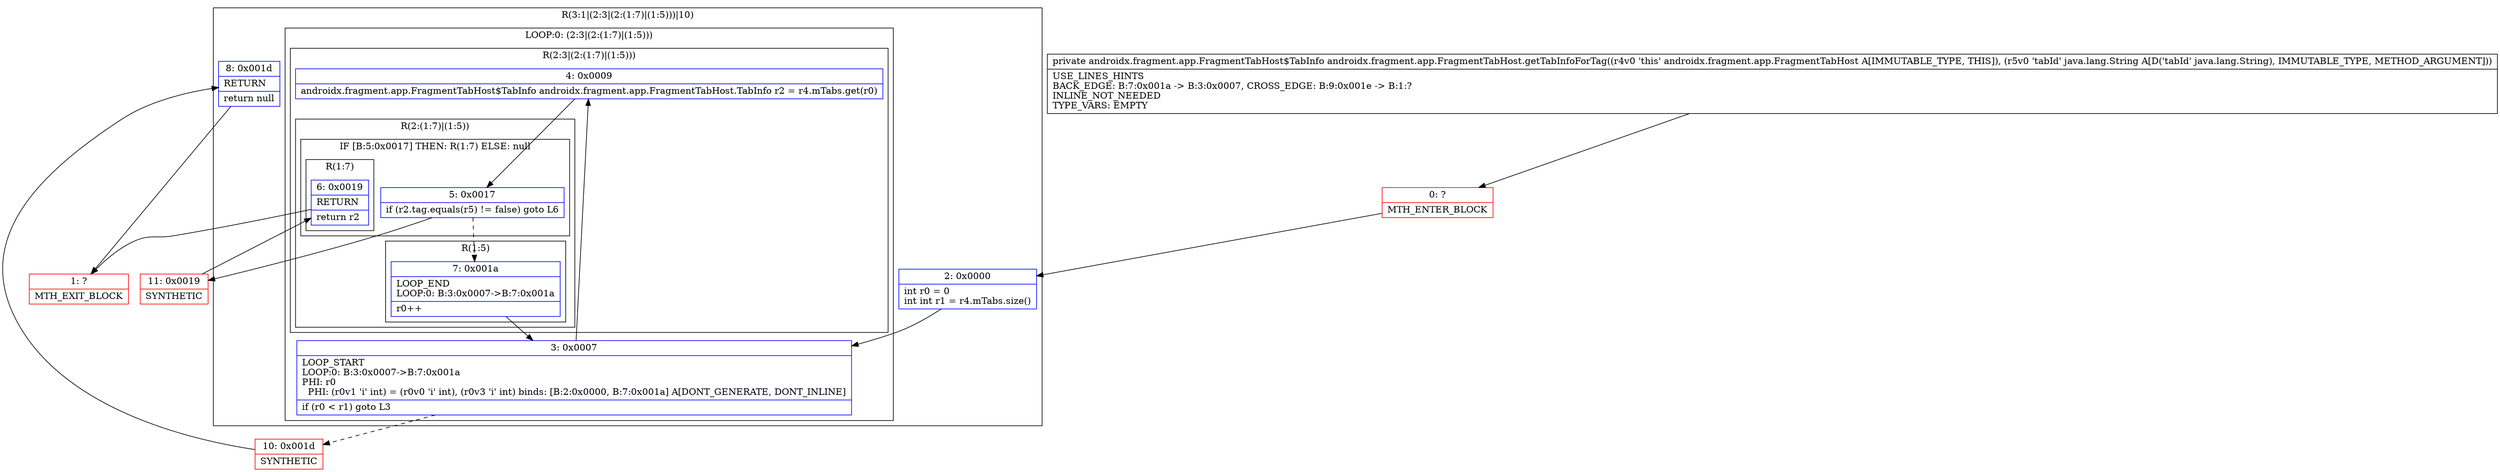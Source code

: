 digraph "CFG forandroidx.fragment.app.FragmentTabHost.getTabInfoForTag(Ljava\/lang\/String;)Landroidx\/fragment\/app\/FragmentTabHost$TabInfo;" {
subgraph cluster_Region_1213224929 {
label = "R(3:1|(2:3|(2:(1:7)|(1:5)))|10)";
node [shape=record,color=blue];
Node_2 [shape=record,label="{2\:\ 0x0000|int r0 = 0\lint int r1 = r4.mTabs.size()\l}"];
subgraph cluster_LoopRegion_1165990409 {
label = "LOOP:0: (2:3|(2:(1:7)|(1:5)))";
node [shape=record,color=blue];
Node_3 [shape=record,label="{3\:\ 0x0007|LOOP_START\lLOOP:0: B:3:0x0007\-\>B:7:0x001a\lPHI: r0 \l  PHI: (r0v1 'i' int) = (r0v0 'i' int), (r0v3 'i' int) binds: [B:2:0x0000, B:7:0x001a] A[DONT_GENERATE, DONT_INLINE]\l|if (r0 \< r1) goto L3\l}"];
subgraph cluster_Region_84182922 {
label = "R(2:3|(2:(1:7)|(1:5)))";
node [shape=record,color=blue];
Node_4 [shape=record,label="{4\:\ 0x0009|androidx.fragment.app.FragmentTabHost$TabInfo androidx.fragment.app.FragmentTabHost.TabInfo r2 = r4.mTabs.get(r0)\l}"];
subgraph cluster_Region_1220049188 {
label = "R(2:(1:7)|(1:5))";
node [shape=record,color=blue];
subgraph cluster_IfRegion_1327576980 {
label = "IF [B:5:0x0017] THEN: R(1:7) ELSE: null";
node [shape=record,color=blue];
Node_5 [shape=record,label="{5\:\ 0x0017|if (r2.tag.equals(r5) != false) goto L6\l}"];
subgraph cluster_Region_1991725995 {
label = "R(1:7)";
node [shape=record,color=blue];
Node_6 [shape=record,label="{6\:\ 0x0019|RETURN\l|return r2\l}"];
}
}
subgraph cluster_Region_1615967240 {
label = "R(1:5)";
node [shape=record,color=blue];
Node_7 [shape=record,label="{7\:\ 0x001a|LOOP_END\lLOOP:0: B:3:0x0007\-\>B:7:0x001a\l|r0++\l}"];
}
}
}
}
Node_8 [shape=record,label="{8\:\ 0x001d|RETURN\l|return null\l}"];
}
Node_0 [shape=record,color=red,label="{0\:\ ?|MTH_ENTER_BLOCK\l}"];
Node_11 [shape=record,color=red,label="{11\:\ 0x0019|SYNTHETIC\l}"];
Node_1 [shape=record,color=red,label="{1\:\ ?|MTH_EXIT_BLOCK\l}"];
Node_10 [shape=record,color=red,label="{10\:\ 0x001d|SYNTHETIC\l}"];
MethodNode[shape=record,label="{private androidx.fragment.app.FragmentTabHost$TabInfo androidx.fragment.app.FragmentTabHost.getTabInfoForTag((r4v0 'this' androidx.fragment.app.FragmentTabHost A[IMMUTABLE_TYPE, THIS]), (r5v0 'tabId' java.lang.String A[D('tabId' java.lang.String), IMMUTABLE_TYPE, METHOD_ARGUMENT]))  | USE_LINES_HINTS\lBACK_EDGE: B:7:0x001a \-\> B:3:0x0007, CROSS_EDGE: B:9:0x001e \-\> B:1:?\lINLINE_NOT_NEEDED\lTYPE_VARS: EMPTY\l}"];
MethodNode -> Node_0;Node_2 -> Node_3;
Node_3 -> Node_4;
Node_3 -> Node_10[style=dashed];
Node_4 -> Node_5;
Node_5 -> Node_7[style=dashed];
Node_5 -> Node_11;
Node_6 -> Node_1;
Node_7 -> Node_3;
Node_8 -> Node_1;
Node_0 -> Node_2;
Node_11 -> Node_6;
Node_10 -> Node_8;
}

